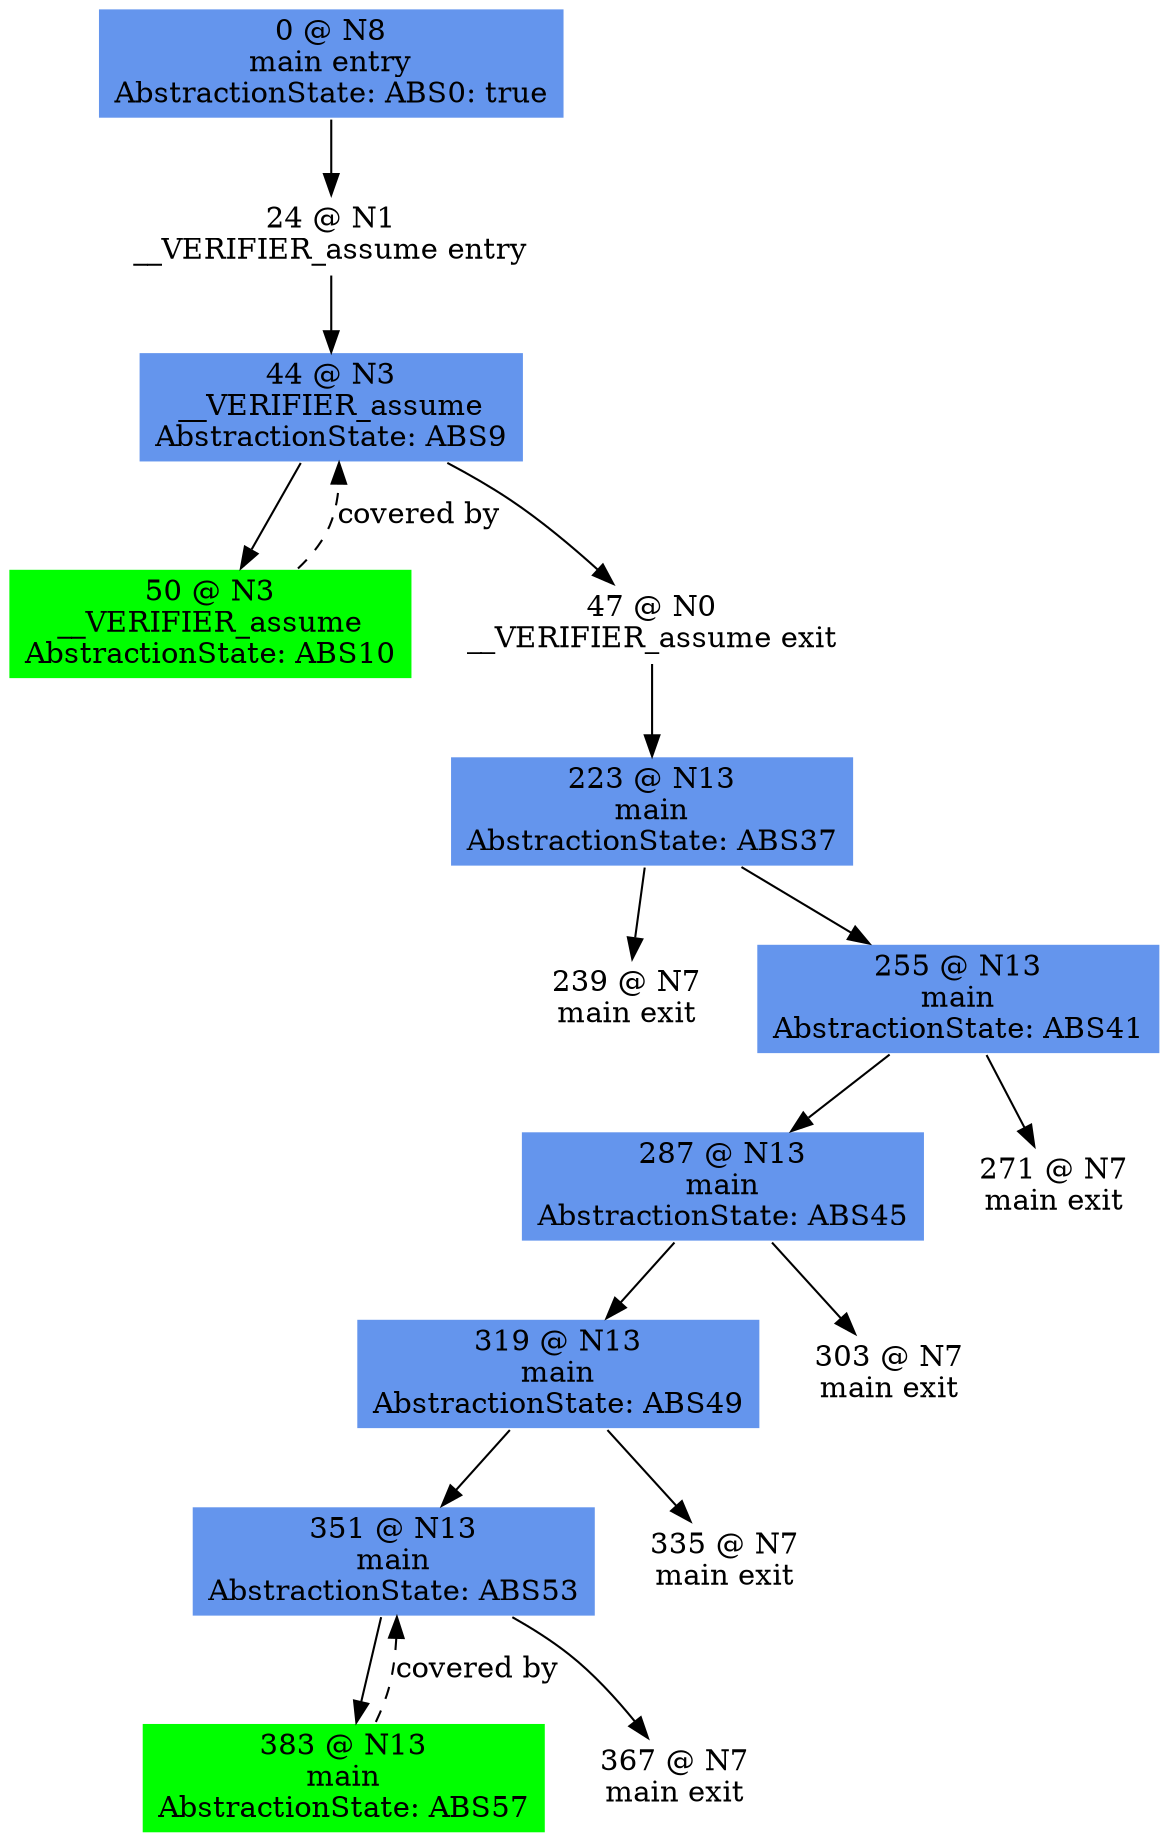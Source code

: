digraph ARG {
node [style="filled" shape="box" color="white"]
0 [fillcolor="cornflowerblue" label="0 @ N8\nmain entry\nAbstractionState: ABS0: true\n" id="0"]
24 [label="24 @ N1\n__VERIFIER_assume entry\n" id="24"]
44 [fillcolor="cornflowerblue" label="44 @ N3\n__VERIFIER_assume\nAbstractionState: ABS9\n" id="44"]
50 [fillcolor="green" label="50 @ N3\n__VERIFIER_assume\nAbstractionState: ABS10\n" id="50"]
47 [label="47 @ N0\n__VERIFIER_assume exit\n" id="47"]
223 [fillcolor="cornflowerblue" label="223 @ N13\nmain\nAbstractionState: ABS37\n" id="223"]
239 [label="239 @ N7\nmain exit\n" id="239"]
255 [fillcolor="cornflowerblue" label="255 @ N13\nmain\nAbstractionState: ABS41\n" id="255"]
287 [fillcolor="cornflowerblue" label="287 @ N13\nmain\nAbstractionState: ABS45\n" id="287"]
319 [fillcolor="cornflowerblue" label="319 @ N13\nmain\nAbstractionState: ABS49\n" id="319"]
351 [fillcolor="cornflowerblue" label="351 @ N13\nmain\nAbstractionState: ABS53\n" id="351"]
383 [fillcolor="green" label="383 @ N13\nmain\nAbstractionState: ABS57\n" id="383"]
367 [label="367 @ N7\nmain exit\n" id="367"]
335 [label="335 @ N7\nmain exit\n" id="335"]
303 [label="303 @ N7\nmain exit\n" id="303"]
271 [label="271 @ N7\nmain exit\n" id="271"]
0 -> 24 []
24 -> 44 []
50 -> 44 [style="dashed" weight="0" label="covered by"]
44 -> 47 []
44 -> 50 []
47 -> 223 []
223 -> 255 []
223 -> 239 []
255 -> 271 []
255 -> 287 []
287 -> 303 []
287 -> 319 []
319 -> 335 []
319 -> 351 []
383 -> 351 [style="dashed" weight="0" label="covered by"]
351 -> 367 []
351 -> 383 []
}
